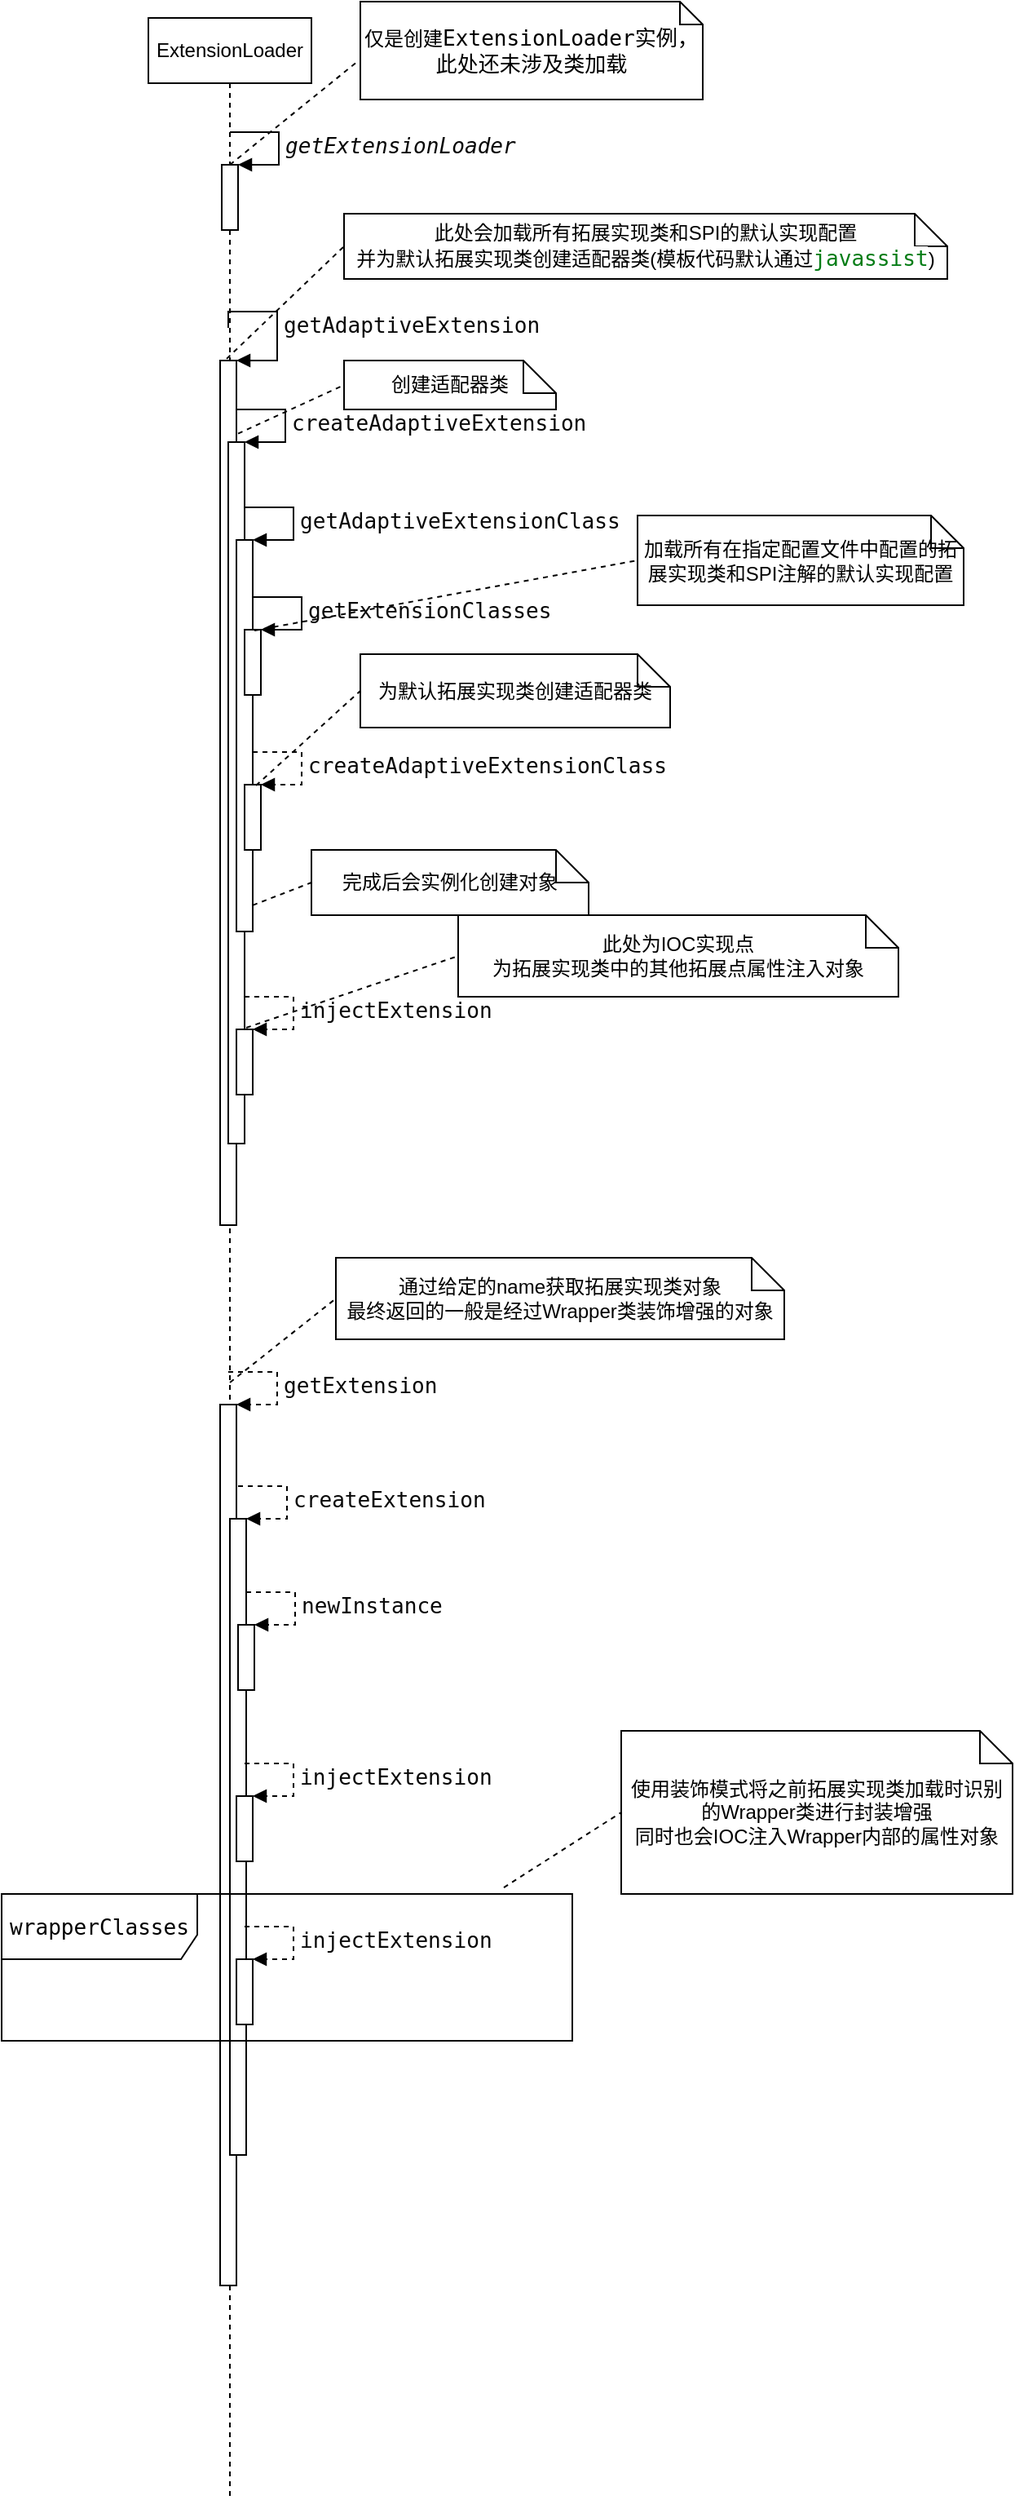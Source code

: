 <mxfile version="20.2.3" type="github">
  <diagram id="Xy-AfKOoRZmUpM65Vi-X" name="Page-1">
    <mxGraphModel dx="1298" dy="698" grid="1" gridSize="10" guides="1" tooltips="1" connect="1" arrows="1" fold="1" page="1" pageScale="1" pageWidth="850" pageHeight="1100" math="0" shadow="0">
      <root>
        <mxCell id="0" />
        <mxCell id="1" parent="0" />
        <mxCell id="ci8PL695M4GVPMbziUbs-1" value="ExtensionLoader" style="shape=umlLifeline;perimeter=lifelinePerimeter;whiteSpace=wrap;html=1;container=1;collapsible=0;recursiveResize=0;outlineConnect=0;" vertex="1" parent="1">
          <mxGeometry x="190" y="190" width="100" height="1520" as="geometry" />
        </mxCell>
        <mxCell id="ci8PL695M4GVPMbziUbs-2" value="" style="html=1;points=[];perimeter=orthogonalPerimeter;" vertex="1" parent="ci8PL695M4GVPMbziUbs-1">
          <mxGeometry x="45" y="90" width="10" height="40" as="geometry" />
        </mxCell>
        <mxCell id="ci8PL695M4GVPMbziUbs-3" value="&lt;pre style=&quot;color: rgb(8, 8, 8); font-family: &amp;quot;JetBrains Mono&amp;quot;, monospace; font-size: 9.8pt;&quot;&gt;&lt;span style=&quot;font-style:italic;&quot;&gt;getExtensionLoader&lt;/span&gt;&lt;/pre&gt;" style="edgeStyle=orthogonalEdgeStyle;html=1;align=left;spacingLeft=2;endArrow=block;rounded=0;entryX=1;entryY=0;" edge="1" parent="ci8PL695M4GVPMbziUbs-1" target="ci8PL695M4GVPMbziUbs-2">
          <mxGeometry relative="1" as="geometry">
            <mxPoint x="50" y="70" as="sourcePoint" />
            <Array as="points">
              <mxPoint x="80" y="70" />
            </Array>
          </mxGeometry>
        </mxCell>
        <mxCell id="ci8PL695M4GVPMbziUbs-4" value="" style="html=1;points=[];perimeter=orthogonalPerimeter;" vertex="1" parent="ci8PL695M4GVPMbziUbs-1">
          <mxGeometry x="44" y="210" width="10" height="530" as="geometry" />
        </mxCell>
        <mxCell id="ci8PL695M4GVPMbziUbs-5" value="&lt;pre style=&quot;color: rgb(8, 8, 8); font-family: &amp;quot;JetBrains Mono&amp;quot;, monospace; font-size: 9.8pt;&quot;&gt;getAdaptiveExtension&lt;/pre&gt;" style="edgeStyle=orthogonalEdgeStyle;html=1;align=left;spacingLeft=2;endArrow=block;rounded=0;entryX=1;entryY=0;" edge="1" parent="ci8PL695M4GVPMbziUbs-1" target="ci8PL695M4GVPMbziUbs-4">
          <mxGeometry relative="1" as="geometry">
            <mxPoint x="49" y="190" as="sourcePoint" />
            <Array as="points">
              <mxPoint x="49" y="180" />
              <mxPoint x="79" y="180" />
              <mxPoint x="79" y="210" />
            </Array>
          </mxGeometry>
        </mxCell>
        <mxCell id="ci8PL695M4GVPMbziUbs-6" value="" style="html=1;points=[];perimeter=orthogonalPerimeter;" vertex="1" parent="ci8PL695M4GVPMbziUbs-1">
          <mxGeometry x="49" y="260" width="10" height="430" as="geometry" />
        </mxCell>
        <mxCell id="ci8PL695M4GVPMbziUbs-7" value="&lt;pre style=&quot;color: rgb(8, 8, 8); font-family: &amp;quot;JetBrains Mono&amp;quot;, monospace; font-size: 9.8pt;&quot;&gt;createAdaptiveExtension&lt;/pre&gt;" style="edgeStyle=orthogonalEdgeStyle;html=1;align=left;spacingLeft=2;endArrow=block;rounded=0;entryX=1;entryY=0;" edge="1" parent="ci8PL695M4GVPMbziUbs-1" target="ci8PL695M4GVPMbziUbs-6">
          <mxGeometry relative="1" as="geometry">
            <mxPoint x="54" y="240" as="sourcePoint" />
            <Array as="points">
              <mxPoint x="84" y="240" />
            </Array>
          </mxGeometry>
        </mxCell>
        <mxCell id="ci8PL695M4GVPMbziUbs-8" value="" style="html=1;points=[];perimeter=orthogonalPerimeter;" vertex="1" parent="ci8PL695M4GVPMbziUbs-1">
          <mxGeometry x="54" y="320" width="10" height="240" as="geometry" />
        </mxCell>
        <mxCell id="ci8PL695M4GVPMbziUbs-9" value="&lt;pre style=&quot;color: rgb(8, 8, 8); font-family: &amp;quot;JetBrains Mono&amp;quot;, monospace; font-size: 9.8pt;&quot;&gt;getAdaptiveExtensionClass&lt;/pre&gt;" style="edgeStyle=orthogonalEdgeStyle;html=1;align=left;spacingLeft=2;endArrow=block;rounded=0;entryX=1;entryY=0;" edge="1" parent="ci8PL695M4GVPMbziUbs-1" target="ci8PL695M4GVPMbziUbs-8">
          <mxGeometry relative="1" as="geometry">
            <mxPoint x="59" y="300" as="sourcePoint" />
            <Array as="points">
              <mxPoint x="89" y="300" />
            </Array>
          </mxGeometry>
        </mxCell>
        <mxCell id="ci8PL695M4GVPMbziUbs-10" value="" style="html=1;points=[];perimeter=orthogonalPerimeter;" vertex="1" parent="ci8PL695M4GVPMbziUbs-1">
          <mxGeometry x="59" y="375" width="10" height="40" as="geometry" />
        </mxCell>
        <mxCell id="ci8PL695M4GVPMbziUbs-11" value="&lt;pre style=&quot;color: rgb(8, 8, 8); font-family: &amp;quot;JetBrains Mono&amp;quot;, monospace; font-size: 9.8pt;&quot;&gt;getExtensionClasses&lt;/pre&gt;" style="edgeStyle=orthogonalEdgeStyle;html=1;align=left;spacingLeft=2;endArrow=block;rounded=0;entryX=1;entryY=0;" edge="1" parent="ci8PL695M4GVPMbziUbs-1" target="ci8PL695M4GVPMbziUbs-10">
          <mxGeometry relative="1" as="geometry">
            <mxPoint x="64" y="355" as="sourcePoint" />
            <Array as="points">
              <mxPoint x="94" y="355" />
            </Array>
          </mxGeometry>
        </mxCell>
        <mxCell id="ci8PL695M4GVPMbziUbs-12" value="" style="html=1;points=[];perimeter=orthogonalPerimeter;" vertex="1" parent="ci8PL695M4GVPMbziUbs-1">
          <mxGeometry x="59" y="470" width="10" height="40" as="geometry" />
        </mxCell>
        <mxCell id="ci8PL695M4GVPMbziUbs-13" value="&lt;pre style=&quot;color: rgb(8, 8, 8); font-family: &amp;quot;JetBrains Mono&amp;quot;, monospace; font-size: 9.8pt;&quot;&gt;createAdaptiveExtensionClass&lt;/pre&gt;" style="edgeStyle=orthogonalEdgeStyle;html=1;align=left;spacingLeft=2;endArrow=block;rounded=0;entryX=1;entryY=0;dashed=1;strokeWidth=1;" edge="1" parent="ci8PL695M4GVPMbziUbs-1" target="ci8PL695M4GVPMbziUbs-12">
          <mxGeometry relative="1" as="geometry">
            <mxPoint x="64" y="450" as="sourcePoint" />
            <Array as="points">
              <mxPoint x="94" y="450" />
            </Array>
          </mxGeometry>
        </mxCell>
        <mxCell id="ci8PL695M4GVPMbziUbs-14" value="" style="html=1;points=[];perimeter=orthogonalPerimeter;" vertex="1" parent="ci8PL695M4GVPMbziUbs-1">
          <mxGeometry x="54" y="620" width="10" height="40" as="geometry" />
        </mxCell>
        <mxCell id="ci8PL695M4GVPMbziUbs-15" value="&lt;pre style=&quot;color: rgb(8, 8, 8); font-family: &amp;quot;JetBrains Mono&amp;quot;, monospace; font-size: 9.8pt;&quot;&gt;injectExtension&lt;/pre&gt;" style="edgeStyle=orthogonalEdgeStyle;html=1;align=left;spacingLeft=2;endArrow=block;rounded=0;entryX=1;entryY=0;dashed=1;strokeWidth=1;" edge="1" parent="ci8PL695M4GVPMbziUbs-1" target="ci8PL695M4GVPMbziUbs-14">
          <mxGeometry relative="1" as="geometry">
            <mxPoint x="59" y="600" as="sourcePoint" />
            <Array as="points">
              <mxPoint x="89" y="600" />
            </Array>
          </mxGeometry>
        </mxCell>
        <mxCell id="ci8PL695M4GVPMbziUbs-16" value="" style="html=1;points=[];perimeter=orthogonalPerimeter;" vertex="1" parent="ci8PL695M4GVPMbziUbs-1">
          <mxGeometry x="44" y="850" width="10" height="540" as="geometry" />
        </mxCell>
        <mxCell id="ci8PL695M4GVPMbziUbs-17" value="&lt;pre style=&quot;color: rgb(8, 8, 8); font-family: &amp;quot;JetBrains Mono&amp;quot;, monospace; font-size: 9.8pt;&quot;&gt;&lt;pre style=&quot;font-family: &amp;quot;JetBrains Mono&amp;quot;, monospace; font-size: 9.8pt;&quot;&gt;getExtension&lt;/pre&gt;&lt;/pre&gt;" style="edgeStyle=orthogonalEdgeStyle;html=1;align=left;spacingLeft=2;endArrow=block;rounded=0;entryX=1;entryY=0;dashed=1;strokeWidth=1;" edge="1" parent="ci8PL695M4GVPMbziUbs-1" target="ci8PL695M4GVPMbziUbs-16">
          <mxGeometry relative="1" as="geometry">
            <mxPoint x="49" y="830" as="sourcePoint" />
            <Array as="points">
              <mxPoint x="79" y="830" />
            </Array>
          </mxGeometry>
        </mxCell>
        <mxCell id="ci8PL695M4GVPMbziUbs-18" value="" style="html=1;points=[];perimeter=orthogonalPerimeter;" vertex="1" parent="ci8PL695M4GVPMbziUbs-1">
          <mxGeometry x="50" y="920" width="10" height="390" as="geometry" />
        </mxCell>
        <mxCell id="ci8PL695M4GVPMbziUbs-19" value="&lt;pre style=&quot;color: rgb(8, 8, 8); font-family: &amp;quot;JetBrains Mono&amp;quot;, monospace; font-size: 9.8pt;&quot;&gt;createExtension&lt;/pre&gt;" style="edgeStyle=orthogonalEdgeStyle;html=1;align=left;spacingLeft=2;endArrow=block;rounded=0;entryX=1;entryY=0;dashed=1;strokeWidth=1;" edge="1" parent="ci8PL695M4GVPMbziUbs-1" target="ci8PL695M4GVPMbziUbs-18">
          <mxGeometry relative="1" as="geometry">
            <mxPoint x="55" y="900" as="sourcePoint" />
            <Array as="points">
              <mxPoint x="85" y="900" />
            </Array>
          </mxGeometry>
        </mxCell>
        <mxCell id="ci8PL695M4GVPMbziUbs-20" value="" style="html=1;points=[];perimeter=orthogonalPerimeter;" vertex="1" parent="ci8PL695M4GVPMbziUbs-1">
          <mxGeometry x="55" y="985" width="10" height="40" as="geometry" />
        </mxCell>
        <mxCell id="ci8PL695M4GVPMbziUbs-21" value="&lt;pre style=&quot;color: rgb(8, 8, 8); font-family: &amp;quot;JetBrains Mono&amp;quot;, monospace; font-size: 9.8pt;&quot;&gt;newInstance&lt;/pre&gt;" style="edgeStyle=orthogonalEdgeStyle;html=1;align=left;spacingLeft=2;endArrow=block;rounded=0;entryX=1;entryY=0;dashed=1;strokeWidth=1;" edge="1" parent="ci8PL695M4GVPMbziUbs-1" target="ci8PL695M4GVPMbziUbs-20">
          <mxGeometry relative="1" as="geometry">
            <mxPoint x="60" y="965" as="sourcePoint" />
            <Array as="points">
              <mxPoint x="90" y="965" />
            </Array>
          </mxGeometry>
        </mxCell>
        <mxCell id="ci8PL695M4GVPMbziUbs-22" value="" style="html=1;points=[];perimeter=orthogonalPerimeter;" vertex="1" parent="ci8PL695M4GVPMbziUbs-1">
          <mxGeometry x="54" y="1090" width="10" height="40" as="geometry" />
        </mxCell>
        <mxCell id="ci8PL695M4GVPMbziUbs-23" value="&lt;pre style=&quot;color: rgb(8, 8, 8); font-family: &amp;quot;JetBrains Mono&amp;quot;, monospace; font-size: 9.8pt;&quot;&gt;injectExtension&lt;/pre&gt;" style="edgeStyle=orthogonalEdgeStyle;html=1;align=left;spacingLeft=2;endArrow=block;rounded=0;entryX=1;entryY=0;dashed=1;strokeWidth=1;" edge="1" parent="ci8PL695M4GVPMbziUbs-1" target="ci8PL695M4GVPMbziUbs-22">
          <mxGeometry relative="1" as="geometry">
            <mxPoint x="59" y="1070" as="sourcePoint" />
            <Array as="points">
              <mxPoint x="89" y="1070" />
            </Array>
          </mxGeometry>
        </mxCell>
        <mxCell id="ci8PL695M4GVPMbziUbs-24" value="仅是创建&lt;span style=&quot;background-color: rgb(255, 255, 255); font-family: &amp;quot;JetBrains Mono&amp;quot;, monospace; font-size: 9.8pt;&quot;&gt;ExtensionLoader实例，此处还未涉及类加载&lt;/span&gt;" style="shape=note;size=14;whiteSpace=wrap;html=1;" vertex="1" parent="1">
          <mxGeometry x="320" y="180" width="210" height="60" as="geometry" />
        </mxCell>
        <mxCell id="ci8PL695M4GVPMbziUbs-25" value="" style="endArrow=none;dashed=1;html=1;strokeWidth=1;rounded=0;entryX=-0.01;entryY=0.617;entryDx=0;entryDy=0;entryPerimeter=0;exitX=0.5;exitY=0;exitDx=0;exitDy=0;exitPerimeter=0;" edge="1" parent="1" source="ci8PL695M4GVPMbziUbs-2" target="ci8PL695M4GVPMbziUbs-24">
          <mxGeometry width="50" height="50" relative="1" as="geometry">
            <mxPoint x="270" y="260" as="sourcePoint" />
            <mxPoint x="450" y="400" as="targetPoint" />
          </mxGeometry>
        </mxCell>
        <mxCell id="ci8PL695M4GVPMbziUbs-26" value="此处会加载所有拓展实现类和SPI的默认实现配置&lt;br&gt;并为默认拓展实现类创建适配器类(模板代码默认通过&lt;span style=&quot;color: rgb(6, 125, 23); background-color: rgb(255, 255, 255); font-family: &amp;quot;JetBrains Mono&amp;quot;, monospace; font-size: 9.8pt;&quot;&gt;javassist&lt;/span&gt;&lt;span style=&quot;background-color: initial;&quot;&gt;)&lt;/span&gt;" style="shape=note;size=20;whiteSpace=wrap;html=1;" vertex="1" parent="1">
          <mxGeometry x="310" y="310" width="370" height="40" as="geometry" />
        </mxCell>
        <mxCell id="ci8PL695M4GVPMbziUbs-27" value="" style="endArrow=none;dashed=1;html=1;strokeWidth=1;rounded=0;entryX=0;entryY=0.5;entryDx=0;entryDy=0;entryPerimeter=0;exitX=0.4;exitY=-0.002;exitDx=0;exitDy=0;exitPerimeter=0;" edge="1" parent="1" source="ci8PL695M4GVPMbziUbs-4" target="ci8PL695M4GVPMbziUbs-26">
          <mxGeometry width="50" height="50" relative="1" as="geometry">
            <mxPoint x="270" y="370" as="sourcePoint" />
            <mxPoint x="470" y="450" as="targetPoint" />
          </mxGeometry>
        </mxCell>
        <mxCell id="ci8PL695M4GVPMbziUbs-28" value="创建适配器类" style="shape=note;size=20;whiteSpace=wrap;html=1;" vertex="1" parent="1">
          <mxGeometry x="310" y="400" width="130" height="30" as="geometry" />
        </mxCell>
        <mxCell id="ci8PL695M4GVPMbziUbs-29" value="" style="endArrow=none;dashed=1;html=1;strokeWidth=1;rounded=0;exitX=0.6;exitY=-0.012;exitDx=0;exitDy=0;exitPerimeter=0;entryX=0;entryY=0.5;entryDx=0;entryDy=0;entryPerimeter=0;" edge="1" parent="1" source="ci8PL695M4GVPMbziUbs-6" target="ci8PL695M4GVPMbziUbs-28">
          <mxGeometry width="50" height="50" relative="1" as="geometry">
            <mxPoint x="350" y="550" as="sourcePoint" />
            <mxPoint x="400" y="500" as="targetPoint" />
          </mxGeometry>
        </mxCell>
        <mxCell id="ci8PL695M4GVPMbziUbs-30" value="加载所有在指定配置文件中配置的拓展实现类和SPI注解的默认实现配置" style="shape=note;size=20;whiteSpace=wrap;html=1;" vertex="1" parent="1">
          <mxGeometry x="490" y="495" width="200" height="55" as="geometry" />
        </mxCell>
        <mxCell id="ci8PL695M4GVPMbziUbs-31" value="" style="endArrow=none;dashed=1;html=1;rounded=0;strokeWidth=1;exitX=0.6;exitY=0.013;exitDx=0;exitDy=0;exitPerimeter=0;entryX=0;entryY=0.5;entryDx=0;entryDy=0;entryPerimeter=0;" edge="1" parent="1" source="ci8PL695M4GVPMbziUbs-10" target="ci8PL695M4GVPMbziUbs-30">
          <mxGeometry width="50" height="50" relative="1" as="geometry">
            <mxPoint x="300" y="640" as="sourcePoint" />
            <mxPoint x="350" y="590" as="targetPoint" />
          </mxGeometry>
        </mxCell>
        <mxCell id="ci8PL695M4GVPMbziUbs-32" value="为默认拓展实现类创建适配器类" style="shape=note;size=20;whiteSpace=wrap;html=1;" vertex="1" parent="1">
          <mxGeometry x="320" y="580" width="190" height="45" as="geometry" />
        </mxCell>
        <mxCell id="ci8PL695M4GVPMbziUbs-33" value="" style="endArrow=none;dashed=1;html=1;rounded=0;strokeWidth=1;exitX=0.7;exitY=0.013;exitDx=0;exitDy=0;exitPerimeter=0;entryX=0;entryY=0.5;entryDx=0;entryDy=0;entryPerimeter=0;" edge="1" parent="1" source="ci8PL695M4GVPMbziUbs-12" target="ci8PL695M4GVPMbziUbs-32">
          <mxGeometry width="50" height="50" relative="1" as="geometry">
            <mxPoint x="370" y="730" as="sourcePoint" />
            <mxPoint x="420" y="680" as="targetPoint" />
          </mxGeometry>
        </mxCell>
        <mxCell id="ci8PL695M4GVPMbziUbs-34" value="此处为IOC实现点&lt;br&gt;为拓展实现类中的其他拓展点属性注入对象" style="shape=note;size=20;whiteSpace=wrap;html=1;" vertex="1" parent="1">
          <mxGeometry x="380" y="740" width="270" height="50" as="geometry" />
        </mxCell>
        <mxCell id="ci8PL695M4GVPMbziUbs-35" value="" style="endArrow=none;dashed=1;html=1;rounded=0;strokeWidth=1;exitX=0.6;exitY=-0.025;exitDx=0;exitDy=0;exitPerimeter=0;entryX=0;entryY=0.5;entryDx=0;entryDy=0;entryPerimeter=0;" edge="1" parent="1" source="ci8PL695M4GVPMbziUbs-14" target="ci8PL695M4GVPMbziUbs-34">
          <mxGeometry width="50" height="50" relative="1" as="geometry">
            <mxPoint x="320" y="900" as="sourcePoint" />
            <mxPoint x="370" y="850" as="targetPoint" />
          </mxGeometry>
        </mxCell>
        <mxCell id="ci8PL695M4GVPMbziUbs-36" value="完成后会实例化创建对象" style="shape=note;size=20;whiteSpace=wrap;html=1;" vertex="1" parent="1">
          <mxGeometry x="290" y="700" width="170" height="40" as="geometry" />
        </mxCell>
        <mxCell id="ci8PL695M4GVPMbziUbs-37" value="" style="endArrow=none;dashed=1;html=1;rounded=0;strokeWidth=1;exitX=1;exitY=0.933;exitDx=0;exitDy=0;exitPerimeter=0;entryX=0;entryY=0.5;entryDx=0;entryDy=0;entryPerimeter=0;" edge="1" parent="1" source="ci8PL695M4GVPMbziUbs-8" target="ci8PL695M4GVPMbziUbs-36">
          <mxGeometry width="50" height="50" relative="1" as="geometry">
            <mxPoint x="560" y="710" as="sourcePoint" />
            <mxPoint x="610" y="660" as="targetPoint" />
          </mxGeometry>
        </mxCell>
        <mxCell id="ci8PL695M4GVPMbziUbs-38" value="通过给定的name获取拓展实现类对象&lt;br&gt;最终返回的一般是经过Wrapper类装饰增强的对象" style="shape=note;size=20;whiteSpace=wrap;html=1;" vertex="1" parent="1">
          <mxGeometry x="305" y="950" width="275" height="50" as="geometry" />
        </mxCell>
        <mxCell id="ci8PL695M4GVPMbziUbs-39" value="" style="endArrow=none;dashed=1;html=1;rounded=0;strokeWidth=1;exitX=0.6;exitY=-0.025;exitDx=0;exitDy=0;exitPerimeter=0;entryX=0;entryY=0.5;entryDx=0;entryDy=0;entryPerimeter=0;" edge="1" parent="1" source="ci8PL695M4GVPMbziUbs-16" target="ci8PL695M4GVPMbziUbs-38">
          <mxGeometry width="50" height="50" relative="1" as="geometry">
            <mxPoint x="250" y="1000" as="sourcePoint" />
            <mxPoint x="300" y="970" as="targetPoint" />
          </mxGeometry>
        </mxCell>
        <mxCell id="ci8PL695M4GVPMbziUbs-40" value="&lt;pre style=&quot;background-color:#ffffff;color:#080808;font-family:&#39;JetBrains Mono&#39;,monospace;font-size:9.8pt;&quot;&gt;&lt;span style=&quot;color:#000000;&quot;&gt;wrapperClasses&lt;/span&gt;&lt;/pre&gt;" style="shape=umlFrame;whiteSpace=wrap;html=1;width=120;height=40;" vertex="1" parent="1">
          <mxGeometry x="100" y="1340" width="350" height="90" as="geometry" />
        </mxCell>
        <mxCell id="ci8PL695M4GVPMbziUbs-41" value="" style="html=1;points=[];perimeter=orthogonalPerimeter;" vertex="1" parent="1">
          <mxGeometry x="244" y="1380" width="10" height="40" as="geometry" />
        </mxCell>
        <mxCell id="ci8PL695M4GVPMbziUbs-42" value="&lt;pre style=&quot;color: rgb(8, 8, 8); font-family: &amp;quot;JetBrains Mono&amp;quot;, monospace; font-size: 9.8pt;&quot;&gt;injectExtension&lt;/pre&gt;" style="edgeStyle=orthogonalEdgeStyle;html=1;align=left;spacingLeft=2;endArrow=block;rounded=0;entryX=1;entryY=0;dashed=1;strokeWidth=1;" edge="1" parent="1" target="ci8PL695M4GVPMbziUbs-41">
          <mxGeometry relative="1" as="geometry">
            <mxPoint x="249" y="1360" as="sourcePoint" />
            <Array as="points">
              <mxPoint x="279" y="1360" />
            </Array>
          </mxGeometry>
        </mxCell>
        <mxCell id="ci8PL695M4GVPMbziUbs-43" value="使用装饰模式将之前拓展实现类加载时识别的Wrapper类进行封装增强&lt;br&gt;同时也会IOC注入Wrapper内部的属性对象" style="shape=note;size=20;whiteSpace=wrap;html=1;" vertex="1" parent="1">
          <mxGeometry x="480" y="1240" width="240" height="100" as="geometry" />
        </mxCell>
        <mxCell id="ci8PL695M4GVPMbziUbs-44" value="" style="endArrow=none;dashed=1;html=1;rounded=0;strokeWidth=1;exitX=0.88;exitY=-0.044;exitDx=0;exitDy=0;exitPerimeter=0;entryX=0;entryY=0.5;entryDx=0;entryDy=0;entryPerimeter=0;" edge="1" parent="1" source="ci8PL695M4GVPMbziUbs-40" target="ci8PL695M4GVPMbziUbs-43">
          <mxGeometry width="50" height="50" relative="1" as="geometry">
            <mxPoint x="490" y="1450" as="sourcePoint" />
            <mxPoint x="540" y="1400" as="targetPoint" />
          </mxGeometry>
        </mxCell>
      </root>
    </mxGraphModel>
  </diagram>
</mxfile>
